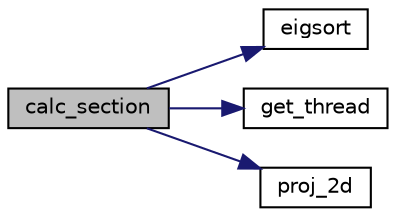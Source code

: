 digraph "calc_section"
{
 // LATEX_PDF_SIZE
  edge [fontname="Helvetica",fontsize="10",labelfontname="Helvetica",labelfontsize="10"];
  node [fontname="Helvetica",fontsize="10",shape=record];
  rankdir="LR";
  Node1 [label="calc_section",height=0.2,width=0.4,color="black", fillcolor="grey75", style="filled", fontcolor="black",tooltip="Compute Fermi-line."];
  Node1 -> Node2 [color="midnightblue",fontsize="10",style="solid",fontname="Helvetica"];
  Node2 [label="eigsort",height=0.2,width=0.4,color="black", fillcolor="white", style="filled",URL="$basic__math_8cpp.html#a131305646374d96dd058812729d59d07",tooltip="Simple sort."];
  Node1 -> Node3 [color="midnightblue",fontsize="10",style="solid",fontname="Helvetica"];
  Node3 [label="get_thread",height=0.2,width=0.4,color="black", fillcolor="white", style="filled",URL="$basic__math_8cpp.html#a77b0fa2c247c0a993f982a59b423ce62",tooltip="OpenMP wrapper, get the number of threads."];
  Node1 -> Node4 [color="midnightblue",fontsize="10",style="solid",fontname="Helvetica"];
  Node4 [label="proj_2d",height=0.2,width=0.4,color="black", fillcolor="white", style="filled",URL="$section_8cpp.html#a7661d3bb31f1b9a4668fcd301bde649f",tooltip="Project 3D -vector into 2D plane."];
}
